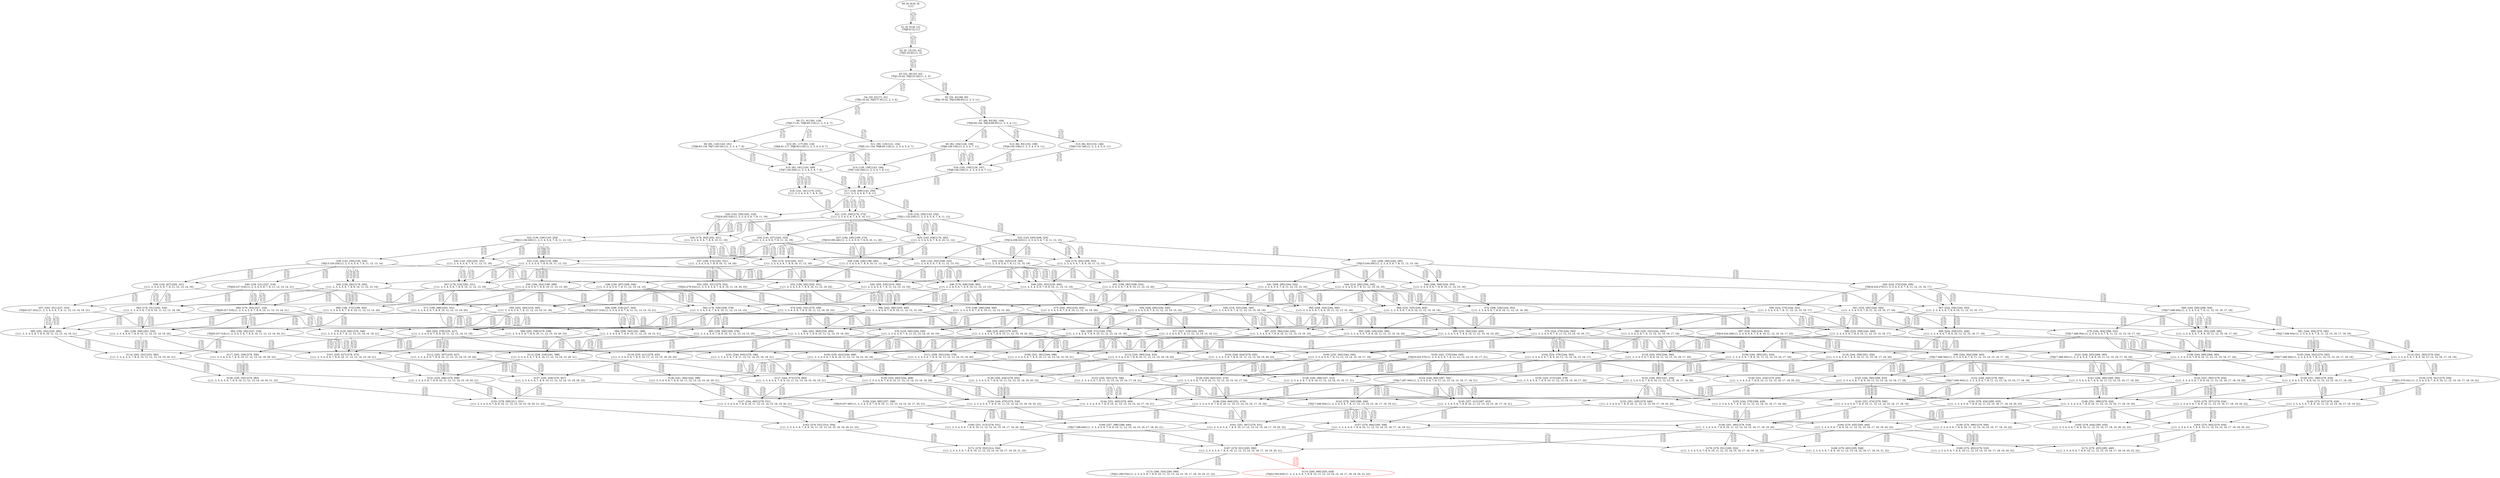 digraph {
	S0[label="S0: [0, 0] [0, 0] \n{}{}"];
	S1[label="S1: [0, 0] [9, 12] \n{T0J0:9-12}{1}"];
	S2[label="S2: [9, 12] [33, 42] \n{T0J1:33-42}{1, 2}"];
	S3[label="S3: [22, 29] [33, 42] \n{T0J1:33-42, T0J2:22-29}{1, 2, 3}"];
	S4[label="S4: [33, 42] [71, 91] \n{T0J1:33-42, T0J3:71-91}{1, 2, 3, 4}"];
	S5[label="S5: [33, 42] [66, 83] \n{T0J1:33-42, T0J10:66-83}{1, 2, 3, 11}"];
	S6[label="S6: [71, 91] [93, 118] \n{T0J3:71-91, T0J6:93-118}{1, 2, 3, 4, 7}"];
	S7[label="S7: [66, 83] [82, 104] \n{T0J3:82-104, T0J10:66-83}{1, 2, 3, 4, 11}"];
	S8[label="S8: [93, 118] [143, 181] \n{T0J6:93-118, T0J7:143-181}{1, 2, 3, 4, 7, 8}"];
	S9[label="S9: [82, 104] [126, 159] \n{T0J6:126-159}{1, 2, 3, 4, 7, 11}"];
	S10[label="S10: [91, 117] [93, 118] \n{T0J4:91-117, T0J6:93-118}{1, 2, 3, 4, 5, 6, 7}"];
	S11[label="S11: [93, 118] [121, 154] \n{T0J5:121-154, T0J6:93-118}{1, 2, 3, 4, 5, 6, 7}"];
	S12[label="S12: [82, 83] [102, 109] \n{T0J4:102-109}{1, 2, 3, 4, 5, 6, 11}"];
	S13[label="S13: [82, 83] [132, 146] \n{T0J5:132-146}{1, 2, 3, 4, 5, 6, 11}"];
	S14[label="S14: [126, 159] [143, 194] \n{T0J7:143-194}{1, 2, 3, 4, 7, 8, 11}"];
	S15[label="S15: [93, 181] [143, 209] \n{T0J7:143-209}{1, 2, 3, 4, 5, 6, 7, 8}"];
	S16[label="S16: [102, 159] [126, 167] \n{T0J6:126-159}{1, 2, 3, 4, 5, 6, 7, 11}"];
	S17[label="S17: [126, 209] [143, 250] \n{}{1, 2, 3, 4, 5, 6, 7, 8, 11}"];
	S18[label="S18: [143, 181] [176, 233] \n{}{1, 2, 3, 4, 5, 6, 7, 8, 9, 10}"];
	S19[label="S19: [132, 230] [143, 250] \n{T0J11:132-230}{1, 2, 3, 4, 5, 6, 7, 8, 11, 12}"];
	S20[label="S20: [143, 250] [202, 318] \n{T0J18:202-318}{1, 2, 3, 4, 5, 6, 7, 8, 11, 19}"];
	S21[label="S21: [143, 250] [176, 274] \n{}{1, 2, 3, 4, 5, 6, 7, 8, 9, 10, 11}"];
	S22[label="S22: [136, 236] [143, 250] \n{T0J12:136-236}{1, 2, 3, 4, 5, 6, 7, 8, 11, 12, 13}"];
	S23[label="S23: [143, 250] [208, 325] \n{T0J14:208-325}{1, 2, 3, 4, 5, 6, 7, 8, 11, 12, 15}"];
	S24[label="S24: [143, 257] [202, 325] \n{}{1, 2, 3, 4, 5, 6, 7, 8, 11, 12, 19}"];
	S25[label="S25: [143, 258] [176, 282] \n{}{1, 2, 3, 4, 5, 6, 7, 8, 9, 10, 11, 12}"];
	S26[label="S26: [176, 302] [202, 331] \n{}{1, 2, 3, 4, 5, 6, 7, 8, 9, 10, 11, 19}"];
	S27[label="S27: [184, 240] [199, 274] \n{T0J19:199-240}{1, 2, 3, 4, 5, 6, 7, 8, 9, 10, 11, 20}"];
	S28[label="S28: [143, 250] [150, 254] \n{T0J13:150-254}{1, 2, 3, 4, 5, 6, 7, 8, 11, 12, 13, 14}"];
	S29[label="S29: [143, 255] [208, 332] \n{}{1, 2, 3, 4, 5, 6, 7, 8, 11, 12, 13, 15}"];
	S30[label="S30: [143, 255] [202, 331] \n{}{1, 2, 3, 4, 5, 6, 7, 8, 11, 12, 13, 19}"];
	S31[label="S31: [208, 249] [244, 295] \n{T0J15:244-295}{1, 2, 3, 4, 5, 6, 7, 8, 11, 12, 15, 16}"];
	S32[label="S32: [202, 325] [219, 345] \n{}{1, 2, 3, 4, 5, 6, 7, 8, 11, 12, 15, 19}"];
	S33[label="S33: [143, 264] [176, 288] \n{}{1, 2, 3, 4, 5, 6, 7, 8, 9, 10, 11, 12, 13}"];
	S34[label="S34: [176, 302] [208, 353] \n{}{1, 2, 3, 4, 5, 6, 7, 8, 9, 10, 11, 12, 15}"];
	S35[label="S35: [176, 310] [202, 331] \n{}{1, 2, 3, 4, 5, 6, 7, 8, 9, 10, 11, 12, 19}"];
	S36[label="S36: [184, 248] [199, 282] \n{}{1, 2, 3, 4, 5, 6, 7, 8, 9, 10, 11, 12, 20}"];
	S37[label="S37: [199, 274] [202, 331] \n{}{1, 2, 3, 4, 5, 6, 7, 8, 9, 10, 11, 19, 20}"];
	S38[label="S38: [150, 267] [208, 345] \n{}{1, 2, 3, 4, 5, 6, 7, 8, 11, 12, 13, 14, 15}"];
	S39[label="S39: [150, 267] [202, 331] \n{}{1, 2, 3, 4, 5, 6, 7, 8, 11, 12, 13, 14, 19}"];
	S40[label="S40: [150, 221] [227, 318] \n{T0J20:227-318}{1, 2, 3, 4, 5, 6, 7, 8, 11, 12, 13, 14, 21}"];
	S41[label="S41: [208, 295] [244, 332] \n{}{1, 2, 3, 4, 5, 6, 7, 8, 11, 12, 13, 15, 16}"];
	S42[label="S42: [202, 332] [219, 345] \n{}{1, 2, 3, 4, 5, 6, 7, 8, 11, 12, 13, 15, 19}"];
	S43[label="S43: [224, 270] [244, 295] \n{T0J16:224-270}{1, 2, 3, 4, 5, 6, 7, 8, 11, 12, 15, 16, 17}"];
	S44[label="S44: [219, 295] [244, 345] \n{}{1, 2, 3, 4, 5, 6, 7, 8, 11, 12, 15, 16, 19}"];
	S45[label="S45: [150, 282] [176, 302] \n{}{1, 2, 3, 4, 5, 6, 7, 8, 9, 10, 11, 12, 13, 14}"];
	S46[label="S46: [176, 308] [208, 360] \n{}{1, 2, 3, 4, 5, 6, 7, 8, 9, 10, 11, 12, 13, 15}"];
	S47[label="S47: [176, 316] [202, 331] \n{}{1, 2, 3, 4, 5, 6, 7, 8, 9, 10, 11, 12, 13, 19}"];
	S48[label="S48: [208, 348] [244, 353] \n{}{1, 2, 3, 4, 5, 6, 7, 8, 9, 10, 11, 12, 15, 16}"];
	S49[label="S49: [202, 353] [235, 405] \n{}{1, 2, 3, 4, 5, 6, 7, 8, 9, 10, 11, 12, 15, 19}"];
	S50[label="S50: [184, 254] [199, 288] \n{}{1, 2, 3, 4, 5, 6, 7, 8, 9, 10, 11, 12, 13, 20}"];
	S51[label="S51: [199, 282] [208, 353] \n{}{1, 2, 3, 4, 5, 6, 7, 8, 9, 10, 11, 12, 15, 20}"];
	S52[label="S52: [199, 282] [202, 331] \n{}{1, 2, 3, 4, 5, 6, 7, 8, 9, 10, 11, 12, 19, 20}"];
	S53[label="S53: [202, 331] [279, 332] \n{T0J22:279-332}{1, 2, 3, 4, 5, 6, 7, 8, 9, 10, 11, 19, 20, 23}"];
	S54[label="S54: [208, 295] [244, 345] \n{}{1, 2, 3, 4, 5, 6, 7, 8, 11, 12, 13, 14, 15, 16}"];
	S55[label="S55: [202, 345] [219, 345] \n{}{1, 2, 3, 4, 5, 6, 7, 8, 11, 12, 13, 14, 15, 19}"];
	S56[label="S56: [208, 318] [227, 345] \n{T0J20:227-318}{1, 2, 3, 4, 5, 6, 7, 8, 11, 12, 13, 14, 15, 21}"];
	S57[label="S57: [202, 331] [227, 332] \n{T0J20:227-332}{1, 2, 3, 4, 5, 6, 7, 8, 11, 12, 13, 14, 19, 21}"];
	S58[label="S58: [224, 270] [244, 332] \n{}{1, 2, 3, 4, 5, 6, 7, 8, 11, 12, 13, 15, 16, 17}"];
	S59[label="S59: [219, 332] [244, 345] \n{}{1, 2, 3, 4, 5, 6, 7, 8, 11, 12, 13, 15, 16, 19}"];
	S60[label="S60: [244, 295] [268, 304] \n{T0J17:268-304}{1, 2, 3, 4, 5, 6, 7, 8, 11, 12, 15, 16, 17, 18}"];
	S61[label="S61: [235, 295] [244, 345] \n{}{1, 2, 3, 4, 5, 6, 7, 8, 11, 12, 15, 16, 17, 19}"];
	S62[label="S62: [176, 326] [208, 378] \n{}{1, 2, 3, 4, 5, 6, 7, 8, 9, 10, 11, 12, 13, 14, 15}"];
	S63[label="S63: [176, 331] [202, 334] \n{}{1, 2, 3, 4, 5, 6, 7, 8, 9, 10, 11, 12, 13, 14, 19}"];
	S64[label="S64: [176, 302] [227, 318] \n{T0J20:227-318}{1, 2, 3, 4, 5, 6, 7, 8, 9, 10, 11, 12, 13, 14, 21}"];
	S65[label="S65: [208, 354] [244, 360] \n{}{1, 2, 3, 4, 5, 6, 7, 8, 9, 10, 11, 12, 13, 15, 16}"];
	S66[label="S66: [202, 360] [235, 405] \n{}{1, 2, 3, 4, 5, 6, 7, 8, 9, 10, 11, 12, 13, 15, 19}"];
	S67[label="S67: [224, 330] [244, 353] \n{}{1, 2, 3, 4, 5, 6, 7, 8, 9, 10, 11, 12, 15, 16, 17}"];
	S68[label="S68: [235, 355] [244, 405] \n{}{1, 2, 3, 4, 5, 6, 7, 8, 9, 10, 11, 12, 15, 16, 19}"];
	S69[label="S69: [184, 272] [199, 302] \n{}{1, 2, 3, 4, 5, 6, 7, 8, 9, 10, 11, 12, 13, 14, 20}"];
	S70[label="S70: [199, 288] [208, 360] \n{}{1, 2, 3, 4, 5, 6, 7, 8, 9, 10, 11, 12, 13, 15, 20}"];
	S71[label="S71: [199, 288] [202, 331] \n{}{1, 2, 3, 4, 5, 6, 7, 8, 9, 10, 11, 12, 13, 19, 20}"];
	S72[label="S72: [208, 328] [244, 353] \n{}{1, 2, 3, 4, 5, 6, 7, 8, 9, 10, 11, 12, 15, 16, 20}"];
	S73[label="S73: [202, 353] [235, 405] \n{}{1, 2, 3, 4, 5, 6, 7, 8, 9, 10, 11, 12, 15, 19, 20}"];
	S74[label="S74: [202, 332] [279, 339] \n{}{1, 2, 3, 4, 5, 6, 7, 8, 9, 10, 11, 12, 19, 20, 23}"];
	S75[label="S75: [224, 270] [244, 345] \n{}{1, 2, 3, 4, 5, 6, 7, 8, 11, 12, 13, 14, 15, 16, 17}"];
	S76[label="S76: [219, 345] [244, 345] \n{}{1, 2, 3, 4, 5, 6, 7, 8, 11, 12, 13, 14, 15, 16, 19}"];
	S77[label="S77: [227, 318] [244, 345] \n{}{1, 2, 3, 4, 5, 6, 7, 8, 11, 12, 13, 14, 15, 16, 21}"];
	S78[label="S78: [219, 345] [278, 346] \n{}{1, 2, 3, 4, 5, 6, 7, 8, 11, 12, 13, 14, 15, 19, 21}"];
	S79[label="S79: [244, 304] [268, 332] \n{T0J17:268-304}{1, 2, 3, 4, 5, 6, 7, 8, 11, 12, 13, 15, 16, 17, 18}"];
	S80[label="S80: [235, 332] [244, 345] \n{}{1, 2, 3, 4, 5, 6, 7, 8, 11, 12, 13, 15, 16, 17, 19}"];
	S81[label="S81: [244, 304] [279, 345] \n{T0J17:268-304}{1, 2, 3, 4, 5, 6, 7, 8, 11, 12, 15, 16, 17, 18, 19}"];
	S82[label="S82: [208, 372] [244, 378] \n{}{1, 2, 3, 4, 5, 6, 7, 8, 9, 10, 11, 12, 13, 14, 15, 16}"];
	S83[label="S83: [202, 378] [235, 427] \n{}{1, 2, 3, 4, 5, 6, 7, 8, 9, 10, 11, 12, 13, 14, 15, 19}"];
	S84[label="S84: [208, 345] [241, 398] \n{}{1, 2, 3, 4, 5, 6, 7, 8, 9, 10, 11, 12, 13, 14, 15, 21}"];
	S85[label="S85: [202, 332] [235, 383] \n{}{1, 2, 3, 4, 5, 6, 7, 8, 9, 10, 11, 12, 13, 14, 19, 21}"];
	S86[label="S86: [224, 359] [244, 360] \n{}{1, 2, 3, 4, 5, 6, 7, 8, 9, 10, 11, 12, 13, 15, 16, 17}"];
	S87[label="S87: [235, 384] [244, 434] \n{}{1, 2, 3, 4, 5, 6, 7, 8, 9, 10, 11, 12, 13, 15, 16, 19}"];
	S88[label="S88: [244, 353] [268, 385] \n{}{1, 2, 3, 4, 5, 6, 7, 8, 9, 10, 11, 12, 15, 16, 17, 18}"];
	S89[label="S89: [244, 359] [251, 426] \n{}{1, 2, 3, 4, 5, 6, 7, 8, 9, 10, 11, 12, 15, 16, 17, 19}"];
	S90[label="S90: [199, 306] [208, 378] \n{}{1, 2, 3, 4, 5, 6, 7, 8, 9, 10, 11, 12, 13, 14, 15, 20}"];
	S91[label="S91: [199, 306] [202, 334] \n{}{1, 2, 3, 4, 5, 6, 7, 8, 9, 10, 11, 12, 13, 14, 19, 20}"];
	S92[label="S92: [199, 302] [227, 318] \n{T0J20:227-318}{1, 2, 3, 4, 5, 6, 7, 8, 9, 10, 11, 12, 13, 14, 20, 21}"];
	S93[label="S93: [208, 334] [244, 360] \n{}{1, 2, 3, 4, 5, 6, 7, 8, 9, 10, 11, 12, 13, 15, 16, 20}"];
	S94[label="S94: [202, 360] [235, 405] \n{}{1, 2, 3, 4, 5, 6, 7, 8, 9, 10, 11, 12, 13, 15, 19, 20}"];
	S95[label="S95: [235, 384] [244, 424] \n{}{1, 2, 3, 4, 5, 6, 7, 8, 9, 10, 11, 12, 15, 16, 19, 20}"];
	S96[label="S96: [202, 338] [279, 339] \n{}{1, 2, 3, 4, 5, 6, 7, 8, 9, 10, 11, 12, 13, 19, 20, 23}"];
	S97[label="S97: [224, 349] [244, 353] \n{T0J16:224-349}{1, 2, 3, 4, 5, 6, 7, 8, 9, 10, 11, 12, 15, 16, 17, 20}"];
	S98[label="S98: [235, 405] [279, 435] \n{}{1, 2, 3, 4, 5, 6, 7, 8, 9, 10, 11, 12, 15, 19, 20, 23}"];
	S99[label="S99: [244, 304] [268, 345] \n{T0J17:268-304}{1, 2, 3, 4, 5, 6, 7, 8, 11, 12, 13, 14, 15, 16, 17, 18}"];
	S100[label="S100: [235, 345] [244, 345] \n{}{1, 2, 3, 4, 5, 6, 7, 8, 11, 12, 13, 14, 15, 16, 17, 19}"];
	S101[label="S101: [244, 345] [278, 346] \n{}{1, 2, 3, 4, 5, 6, 7, 8, 11, 12, 13, 14, 15, 16, 19, 21}"];
	S102[label="S102: [243, 270] [244, 345] \n{T0J16:243-270}{1, 2, 3, 4, 5, 6, 7, 8, 11, 12, 13, 14, 15, 16, 17, 21}"];
	S103[label="S103: [244, 332] [279, 345] \n{T0J17:268-304}{1, 2, 3, 4, 5, 6, 7, 8, 11, 12, 13, 15, 16, 17, 18, 19}"];
	S104[label="S104: [224, 378] [244, 393] \n{}{1, 2, 3, 4, 5, 6, 7, 8, 9, 10, 11, 12, 13, 14, 15, 16, 17}"];
	S105[label="S105: [235, 424] [244, 468] \n{}{1, 2, 3, 4, 5, 6, 7, 8, 9, 10, 11, 12, 13, 14, 15, 16, 19}"];
	S106[label="S106: [241, 391] [244, 398] \n{}{1, 2, 3, 4, 5, 6, 7, 8, 9, 10, 11, 12, 13, 14, 15, 16, 21}"];
	S107[label="S107: [235, 427] [278, 475] \n{}{1, 2, 3, 4, 5, 6, 7, 8, 9, 10, 11, 12, 13, 14, 15, 19, 21}"];
	S108[label="S108: [244, 360] [268, 393] \n{}{1, 2, 3, 4, 5, 6, 7, 8, 9, 10, 11, 12, 13, 15, 16, 17, 18}"];
	S109[label="S109: [244, 365] [251, 434] \n{}{1, 2, 3, 4, 5, 6, 7, 8, 9, 10, 11, 12, 13, 15, 16, 17, 19}"];
	S110[label="S110: [251, 393] [279, 434] \n{}{1, 2, 3, 4, 5, 6, 7, 8, 9, 10, 11, 12, 15, 16, 17, 18, 19}"];
	S111[label="S111: [208, 352] [244, 378] \n{}{1, 2, 3, 4, 5, 6, 7, 8, 9, 10, 11, 12, 13, 14, 15, 16, 20}"];
	S112[label="S112: [202, 397] [235, 427] \n{}{1, 2, 3, 4, 5, 6, 7, 8, 9, 10, 11, 12, 13, 14, 15, 19, 20}"];
	S113[label="S113: [208, 318] [241, 398] \n{}{1, 2, 3, 4, 5, 6, 7, 8, 9, 10, 11, 12, 13, 14, 15, 20, 21}"];
	S114[label="S114: [202, 332] [235, 383] \n{}{1, 2, 3, 4, 5, 6, 7, 8, 9, 10, 11, 12, 13, 14, 19, 20, 21}"];
	S115[label="S115: [235, 390] [244, 434] \n{}{1, 2, 3, 4, 5, 6, 7, 8, 9, 10, 11, 12, 13, 15, 16, 19, 20}"];
	S116[label="S116: [244, 359] [251, 434] \n{}{1, 2, 3, 4, 5, 6, 7, 8, 9, 10, 11, 12, 15, 16, 17, 19, 20}"];
	S117[label="S117: [202, 339] [279, 356] \n{}{1, 2, 3, 4, 5, 6, 7, 8, 9, 10, 11, 12, 13, 14, 19, 20, 23}"];
	S118[label="S118: [224, 355] [244, 360] \n{}{1, 2, 3, 4, 5, 6, 7, 8, 9, 10, 11, 12, 13, 15, 16, 17, 20}"];
	S119[label="S119: [235, 411] [279, 435] \n{}{1, 2, 3, 4, 5, 6, 7, 8, 9, 10, 11, 12, 13, 15, 19, 20, 23}"];
	S120[label="S120: [244, 424] [279, 435] \n{}{1, 2, 3, 4, 5, 6, 7, 8, 9, 10, 11, 12, 15, 16, 19, 20, 23}"];
	S121[label="S121: [244, 353] [268, 393] \n{T0J17:268-393}{1, 2, 3, 4, 5, 6, 7, 8, 9, 10, 11, 12, 15, 16, 17, 18, 20}"];
	S122[label="S122: [244, 345] [279, 345] \n{T0J17:268-304}{1, 2, 3, 4, 5, 6, 7, 8, 11, 12, 13, 14, 15, 16, 17, 18, 19}"];
	S123[label="S123: [244, 345] [278, 346] \n{}{1, 2, 3, 4, 5, 6, 7, 8, 11, 12, 13, 14, 15, 16, 17, 19, 21}"];
	S124[label="S124: [244, 304] [287, 345] \n{T0J17:287-304}{1, 2, 3, 4, 5, 6, 7, 8, 11, 12, 13, 14, 15, 16, 17, 18, 21}"];
	S125[label="S125: [244, 393] [268, 433] \n{}{1, 2, 3, 4, 5, 6, 7, 8, 9, 10, 11, 12, 13, 14, 15, 16, 17, 18}"];
	S126[label="S126: [244, 445] [251, 474] \n{}{1, 2, 3, 4, 5, 6, 7, 8, 9, 10, 11, 12, 13, 14, 15, 16, 17, 19}"];
	S127[label="S127: [244, 473] [278, 493] \n{}{1, 2, 3, 4, 5, 6, 7, 8, 9, 10, 11, 12, 13, 14, 15, 16, 19, 21}"];
	S128[label="S128: [244, 398] [257, 412] \n{}{1, 2, 3, 4, 5, 6, 7, 8, 9, 10, 11, 12, 13, 14, 15, 16, 17, 21}"];
	S129[label="S129: [251, 399] [279, 434] \n{}{1, 2, 3, 4, 5, 6, 7, 8, 9, 10, 11, 12, 13, 15, 16, 17, 18, 19}"];
	S130[label="S130: [235, 443] [244, 468] \n{}{1, 2, 3, 4, 5, 6, 7, 8, 9, 10, 11, 12, 13, 14, 15, 16, 19, 20}"];
	S131[label="S131: [235, 446] [278, 508] \n{}{1, 2, 3, 4, 5, 6, 7, 8, 9, 10, 11, 12, 13, 14, 15, 19, 20, 21}"];
	S132[label="S132: [244, 365] [251, 434] \n{}{1, 2, 3, 4, 5, 6, 7, 8, 9, 10, 11, 12, 13, 15, 16, 17, 19, 20}"];
	S133[label="S133: [251, 393] [279, 434] \n{}{1, 2, 3, 4, 5, 6, 7, 8, 9, 10, 11, 12, 15, 16, 17, 18, 19, 20}"];
	S134[label="S134: [270, 341] [279, 434] \n{T0J21:270-341}{1, 2, 3, 4, 5, 6, 7, 8, 9, 10, 11, 12, 15, 16, 17, 18, 19, 22}"];
	S135[label="S135: [224, 373] [244, 378] \n{}{1, 2, 3, 4, 5, 6, 7, 8, 9, 10, 11, 12, 13, 14, 15, 16, 17, 20}"];
	S136[label="S136: [241, 364] [244, 398] \n{}{1, 2, 3, 4, 5, 6, 7, 8, 9, 10, 11, 12, 13, 14, 15, 16, 20, 21}"];
	S137[label="S137: [235, 429] [279, 507] \n{}{1, 2, 3, 4, 5, 6, 7, 8, 9, 10, 11, 12, 13, 14, 15, 19, 20, 23}"];
	S138[label="S138: [235, 332] [279, 383] \n{}{1, 2, 3, 4, 5, 6, 7, 8, 9, 10, 11, 12, 13, 14, 19, 20, 21, 23}"];
	S139[label="S139: [244, 434] [279, 435] \n{}{1, 2, 3, 4, 5, 6, 7, 8, 9, 10, 11, 12, 13, 15, 16, 19, 20, 23}"];
	S140[label="S140: [251, 434] [279, 435] \n{}{1, 2, 3, 4, 5, 6, 7, 8, 9, 10, 11, 12, 15, 16, 17, 19, 20, 23}"];
	S141[label="S141: [244, 360] [268, 393] \n{}{1, 2, 3, 4, 5, 6, 7, 8, 9, 10, 11, 12, 13, 15, 16, 17, 18, 20}"];
	S142[label="S142: [278, 345] [288, 346] \n{T0J17:268-304}{1, 2, 3, 4, 5, 6, 7, 8, 11, 12, 13, 14, 15, 16, 17, 18, 19, 21}"];
	S143[label="S143: [251, 474] [279, 500] \n{}{1, 2, 3, 4, 5, 6, 7, 8, 9, 10, 11, 12, 13, 14, 15, 16, 17, 18, 19}"];
	S144[label="S144: [251, 493] [278, 494] \n{}{1, 2, 3, 4, 5, 6, 7, 8, 9, 10, 11, 12, 13, 14, 15, 16, 17, 19, 21}"];
	S145[label="S145: [257, 412] [287, 453] \n{}{1, 2, 3, 4, 5, 6, 7, 8, 9, 10, 11, 12, 13, 14, 15, 16, 17, 18, 21}"];
	S146[label="S146: [244, 464] [251, 474] \n{}{1, 2, 3, 4, 5, 6, 7, 8, 9, 10, 11, 12, 13, 14, 15, 16, 17, 19, 20}"];
	S147[label="S147: [244, 492] [278, 531] \n{}{1, 2, 3, 4, 5, 6, 7, 8, 9, 10, 11, 12, 13, 14, 15, 16, 19, 20, 21}"];
	S148[label="S148: [251, 399] [279, 434] \n{}{1, 2, 3, 4, 5, 6, 7, 8, 9, 10, 11, 12, 13, 15, 16, 17, 18, 19, 20}"];
	S149[label="S149: [270, 347] [279, 434] \n{}{1, 2, 3, 4, 5, 6, 7, 8, 9, 10, 11, 12, 13, 15, 16, 17, 18, 19, 22}"];
	S150[label="S150: [244, 476] [279, 526] \n{}{1, 2, 3, 4, 5, 6, 7, 8, 9, 10, 11, 12, 13, 14, 15, 16, 19, 20, 23}"];
	S151[label="S151: [278, 508] [311, 531] \n{}{1, 2, 3, 4, 5, 6, 7, 8, 9, 10, 11, 12, 13, 14, 15, 19, 20, 21, 23}"];
	S152[label="S152: [251, 435] [279, 440] \n{}{1, 2, 3, 4, 5, 6, 7, 8, 9, 10, 11, 12, 13, 15, 16, 17, 19, 20, 23}"];
	S153[label="S153: [270, 357] [279, 434] \n{}{1, 2, 3, 4, 5, 6, 7, 8, 9, 10, 11, 12, 15, 16, 17, 18, 19, 20, 22}"];
	S154[label="S154: [279, 434] [295, 435] \n{}{1, 2, 3, 4, 5, 6, 7, 8, 9, 10, 11, 12, 15, 16, 17, 18, 19, 20, 23}"];
	S155[label="S155: [244, 378] [268, 428] \n{}{1, 2, 3, 4, 5, 6, 7, 8, 9, 10, 11, 12, 13, 14, 15, 16, 17, 18, 20}"];
	S156[label="S156: [244, 385] [257, 398] \n{T0J16:257-385}{1, 2, 3, 4, 5, 6, 7, 8, 9, 10, 11, 12, 13, 14, 15, 16, 17, 20, 21}"];
	S157[label="S157: [278, 494] [295, 548] \n{}{1, 2, 3, 4, 5, 6, 7, 8, 9, 10, 11, 12, 13, 14, 15, 16, 17, 18, 19, 21}"];
	S158[label="S158: [251, 493] [279, 519] \n{}{1, 2, 3, 4, 5, 6, 7, 8, 9, 10, 11, 12, 13, 14, 15, 16, 17, 18, 19, 20}"];
	S159[label="S159: [270, 399] [279, 500] \n{}{1, 2, 3, 4, 5, 6, 7, 8, 9, 10, 11, 12, 13, 14, 15, 16, 17, 18, 19, 22}"];
	S160[label="S160: [251, 513] [278, 531] \n{}{1, 2, 3, 4, 5, 6, 7, 8, 9, 10, 11, 12, 13, 14, 15, 16, 17, 19, 20, 21}"];
	S161[label="S161: [251, 497] [279, 531] \n{}{1, 2, 3, 4, 5, 6, 7, 8, 9, 10, 11, 12, 13, 14, 15, 16, 17, 19, 20, 23}"];
	S162[label="S162: [278, 531] [314, 554] \n{}{1, 2, 3, 4, 5, 6, 7, 8, 9, 10, 11, 12, 13, 14, 15, 16, 19, 20, 21, 23}"];
	S163[label="S163: [270, 363] [279, 434] \n{}{1, 2, 3, 4, 5, 6, 7, 8, 9, 10, 11, 12, 13, 15, 16, 17, 18, 19, 20, 22}"];
	S164[label="S164: [279, 435] [295, 440] \n{}{1, 2, 3, 4, 5, 6, 7, 8, 9, 10, 11, 12, 13, 15, 16, 17, 18, 19, 20, 23}"];
	S165[label="S165: [279, 434] [295, 435] \n{}{1, 2, 3, 4, 5, 6, 7, 8, 9, 10, 11, 12, 15, 16, 17, 18, 19, 20, 22, 23}"];
	S166[label="S166: [257, 398] [288, 440] \n{T0J17:288-440}{1, 2, 3, 4, 5, 6, 7, 8, 9, 10, 11, 12, 13, 14, 15, 16, 17, 18, 20, 21}"];
	S167[label="S167: [278, 531] [295, 590] \n{}{1, 2, 3, 4, 5, 6, 7, 8, 9, 10, 11, 12, 13, 14, 15, 16, 17, 18, 19, 20, 21}"];
	S168[label="S168: [279, 493] [295, 548] \n{}{1, 2, 3, 4, 5, 6, 7, 8, 9, 10, 11, 12, 13, 14, 15, 16, 17, 18, 19, 21, 22}"];
	S169[label="S169: [270, 455] [279, 519] \n{}{1, 2, 3, 4, 5, 6, 7, 8, 9, 10, 11, 12, 13, 14, 15, 16, 17, 18, 19, 20, 22}"];
	S170[label="S170: [279, 531] [295, 552] \n{}{1, 2, 3, 4, 5, 6, 7, 8, 9, 10, 11, 12, 13, 14, 15, 16, 17, 18, 19, 20, 23}"];
	S171[label="S171: [278, 552] [314, 554] \n{}{1, 2, 3, 4, 5, 6, 7, 8, 9, 10, 11, 12, 13, 14, 15, 16, 17, 19, 20, 21, 23}"];
	S172[label="S172: [279, 435] [295, 440] \n{}{1, 2, 3, 4, 5, 6, 7, 8, 9, 10, 11, 12, 13, 15, 16, 17, 18, 19, 20, 22, 23}"];
	S173[label="S173: [280, 534] [295, 590] \n{T0J21:280-534}{1, 2, 3, 4, 5, 6, 7, 8, 9, 10, 11, 12, 13, 14, 15, 16, 17, 18, 19, 20, 21, 22}"];
	S174[label="S174: [295, 590] [355, 628] \n{T0J22:355-628}{1, 2, 3, 4, 5, 6, 7, 8, 9, 10, 11, 12, 13, 14, 15, 16, 17, 18, 19, 20, 21, 23}"];
	S0 -> S1[label="T0 J0\nDL=600\nES=0\nLS=0\nEF=9\nLF=12",fontsize=8];
	S1 -> S2[label="T0 J1\nDL=600\nES=9\nLS=12\nEF=33\nLF=42",fontsize=8];
	S2 -> S3[label="T0 J2\nDL=600\nES=9\nLS=12\nEF=22\nLF=29",fontsize=8];
	S3 -> S4[label="T0 J3\nDL=600\nES=22\nLS=29\nEF=71\nLF=91",fontsize=8];
	S3 -> S5[label="T0 J10\nDL=600\nES=22\nLS=28\nEF=66\nLF=83",fontsize=8];
	S4 -> S6[label="T0 J6\nDL=600\nES=33\nLS=42\nEF=93\nLF=118",fontsize=8];
	S5 -> S7[label="T0 J3\nDL=600\nES=33\nLS=42\nEF=82\nLF=104",fontsize=8];
	S6 -> S10[label="T0 J4\nDL=600\nES=71\nLS=91\nEF=91\nLF=117",fontsize=8];
	S6 -> S11[label="T0 J5\nDL=600\nES=71\nLS=91\nEF=121\nLF=154",fontsize=8];
	S6 -> S8[label="T0 J7\nDL=600\nES=71\nLS=90\nEF=143\nLF=181",fontsize=8];
	S7 -> S12[label="T0 J4\nDL=600\nES=82\nLS=83\nEF=102\nLF=109",fontsize=8];
	S7 -> S13[label="T0 J5\nDL=600\nES=82\nLS=83\nEF=132\nLF=146",fontsize=8];
	S7 -> S9[label="T0 J6\nDL=600\nES=66\nLS=83\nEF=126\nLF=159",fontsize=8];
	S8 -> S15[label="T0 J4\nDL=600\nES=93\nLS=118\nEF=113\nLF=144",fontsize=8];
	S8 -> S15[label="T0 J5\nDL=600\nES=93\nLS=118\nEF=143\nLF=181",fontsize=8];
	S8 -> S14[label="T0 J10\nDL=600\nES=93\nLS=103\nEF=137\nLF=158",fontsize=8];
	S9 -> S16[label="T0 J4\nDL=600\nES=82\nLS=104\nEF=102\nLF=130",fontsize=8];
	S9 -> S16[label="T0 J5\nDL=600\nES=82\nLS=104\nEF=132\nLF=167",fontsize=8];
	S9 -> S14[label="T0 J7\nDL=600\nES=82\nLS=103\nEF=154\nLF=194",fontsize=8];
	S10 -> S15[label="T0 J7\nDL=600\nES=91\nLS=117\nEF=163\nLF=208",fontsize=8];
	S11 -> S15[label="T0 J7\nDL=600\nES=93\nLS=118\nEF=165\nLF=209",fontsize=8];
	S12 -> S16[label="T0 J6\nDL=600\nES=82\nLS=83\nEF=142\nLF=159",fontsize=8];
	S13 -> S16[label="T0 J6\nDL=600\nES=82\nLS=83\nEF=142\nLF=159",fontsize=8];
	S14 -> S17[label="T0 J4\nDL=600\nES=126\nLS=159\nEF=146\nLF=185",fontsize=8];
	S14 -> S17[label="T0 J5\nDL=600\nES=126\nLS=159\nEF=176\nLF=222",fontsize=8];
	S15 -> S18[label="T0 J8\nDL=600\nES=143\nLS=181\nEF=184\nLF=233",fontsize=8];
	S15 -> S18[label="T0 J9\nDL=600\nES=143\nLS=181\nEF=176\nLF=223",fontsize=8];
	S15 -> S17[label="T0 J10\nDL=600\nES=93\nLS=181\nEF=137\nLF=236",fontsize=8];
	S16 -> S17[label="T0 J7\nDL=600\nES=102\nLS=159\nEF=174\nLF=250",fontsize=8];
	S17 -> S21[label="T0 J8\nDL=600\nES=143\nLS=222\nEF=184\nLF=274",fontsize=8];
	S17 -> S21[label="T0 J9\nDL=600\nES=143\nLS=222\nEF=176\nLF=264",fontsize=8];
	S17 -> S19[label="T0 J11\nDL=600\nES=126\nLS=222\nEF=132\nLF=230",fontsize=8];
	S17 -> S20[label="T0 J18\nDL=600\nES=126\nLS=222\nEF=202\nLF=318",fontsize=8];
	S18 -> S21[label="T0 J10\nDL=600\nES=143\nLS=181\nEF=187\nLF=236",fontsize=8];
	S19 -> S25[label="T0 J8\nDL=600\nES=143\nLS=230\nEF=184\nLF=282",fontsize=8];
	S19 -> S25[label="T0 J9\nDL=600\nES=143\nLS=230\nEF=176\nLF=272",fontsize=8];
	S19 -> S22[label="T0 J12\nDL=600\nES=132\nLS=230\nEF=136\nLF=236",fontsize=8];
	S19 -> S23[label="T0 J14\nDL=600\nES=132\nLS=229\nEF=208\nLF=325",fontsize=8];
	S19 -> S24[label="T0 J18\nDL=600\nES=132\nLS=229\nEF=208\nLF=325",fontsize=8];
	S20 -> S26[label="T0 J8\nDL=600\nES=143\nLS=250\nEF=184\nLF=302",fontsize=8];
	S20 -> S26[label="T0 J9\nDL=600\nES=143\nLS=250\nEF=176\nLF=292",fontsize=8];
	S20 -> S24[label="T0 J11\nDL=600\nES=143\nLS=249\nEF=149\nLF=257",fontsize=8];
	S21 -> S25[label="T0 J11\nDL=600\nES=143\nLS=250\nEF=149\nLF=258",fontsize=8];
	S21 -> S26[label="T0 J18\nDL=600\nES=143\nLS=235\nEF=219\nLF=331",fontsize=8];
	S21 -> S27[label="T0 J19\nDL=600\nES=184\nLS=221\nEF=199\nLF=240",fontsize=8];
	S22 -> S33[label="T0 J8\nDL=600\nES=143\nLS=236\nEF=184\nLF=288",fontsize=8];
	S22 -> S33[label="T0 J9\nDL=600\nES=143\nLS=236\nEF=176\nLF=278",fontsize=8];
	S22 -> S28[label="T0 J13\nDL=600\nES=136\nLS=236\nEF=150\nLF=254",fontsize=8];
	S22 -> S29[label="T0 J14\nDL=600\nES=136\nLS=236\nEF=212\nLF=332",fontsize=8];
	S22 -> S30[label="T0 J18\nDL=600\nES=136\nLS=235\nEF=212\nLF=331",fontsize=8];
	S23 -> S34[label="T0 J8\nDL=600\nES=143\nLS=250\nEF=184\nLF=302",fontsize=8];
	S23 -> S34[label="T0 J9\nDL=600\nES=143\nLS=250\nEF=176\nLF=292",fontsize=8];
	S23 -> S29[label="T0 J12\nDL=600\nES=143\nLS=249\nEF=147\nLF=255",fontsize=8];
	S23 -> S31[label="T0 J15\nDL=600\nES=208\nLS=249\nEF=244\nLF=295",fontsize=8];
	S23 -> S32[label="T0 J18\nDL=600\nES=143\nLS=249\nEF=219\nLF=345",fontsize=8];
	S24 -> S35[label="T0 J8\nDL=600\nES=143\nLS=257\nEF=184\nLF=309",fontsize=8];
	S24 -> S35[label="T0 J9\nDL=600\nES=143\nLS=257\nEF=176\nLF=299",fontsize=8];
	S24 -> S30[label="T0 J12\nDL=600\nES=143\nLS=249\nEF=147\nLF=255",fontsize=8];
	S24 -> S32[label="T0 J14\nDL=600\nES=143\nLS=249\nEF=219\nLF=345",fontsize=8];
	S25 -> S33[label="T0 J12\nDL=600\nES=143\nLS=258\nEF=147\nLF=264",fontsize=8];
	S25 -> S34[label="T0 J14\nDL=600\nES=143\nLS=257\nEF=219\nLF=353",fontsize=8];
	S25 -> S35[label="T0 J18\nDL=600\nES=143\nLS=235\nEF=219\nLF=331",fontsize=8];
	S25 -> S36[label="T0 J19\nDL=600\nES=184\nLS=221\nEF=199\nLF=240",fontsize=8];
	S26 -> S35[label="T0 J11\nDL=600\nES=176\nLS=302\nEF=182\nLF=310",fontsize=8];
	S26 -> S37[label="T0 J19\nDL=600\nES=184\nLS=235\nEF=199\nLF=254",fontsize=8];
	S27 -> S36[label="T0 J11\nDL=600\nES=184\nLS=240\nEF=190\nLF=248",fontsize=8];
	S27 -> S37[label="T0 J18\nDL=600\nES=184\nLS=235\nEF=260\nLF=331",fontsize=8];
	S28 -> S45[label="T0 J8\nDL=600\nES=143\nLS=250\nEF=184\nLF=302",fontsize=8];
	S28 -> S45[label="T0 J9\nDL=600\nES=143\nLS=250\nEF=176\nLF=292",fontsize=8];
	S28 -> S38[label="T0 J14\nDL=600\nES=143\nLS=249\nEF=219\nLF=345",fontsize=8];
	S28 -> S39[label="T0 J18\nDL=600\nES=143\nLS=235\nEF=219\nLF=331",fontsize=8];
	S28 -> S40[label="T0 J20\nDL=600\nES=150\nLS=221\nEF=227\nLF=318",fontsize=8];
	S29 -> S46[label="T0 J8\nDL=600\nES=143\nLS=255\nEF=184\nLF=307",fontsize=8];
	S29 -> S46[label="T0 J9\nDL=600\nES=143\nLS=255\nEF=176\nLF=297",fontsize=8];
	S29 -> S38[label="T0 J13\nDL=600\nES=143\nLS=249\nEF=157\nLF=267",fontsize=8];
	S29 -> S41[label="T0 J15\nDL=600\nES=208\nLS=249\nEF=244\nLF=295",fontsize=8];
	S29 -> S42[label="T0 J18\nDL=600\nES=143\nLS=249\nEF=219\nLF=345",fontsize=8];
	S30 -> S47[label="T0 J8\nDL=600\nES=143\nLS=255\nEF=184\nLF=307",fontsize=8];
	S30 -> S47[label="T0 J9\nDL=600\nES=143\nLS=255\nEF=176\nLF=297",fontsize=8];
	S30 -> S39[label="T0 J13\nDL=600\nES=143\nLS=249\nEF=157\nLF=267",fontsize=8];
	S30 -> S42[label="T0 J14\nDL=600\nES=143\nLS=249\nEF=219\nLF=345",fontsize=8];
	S31 -> S48[label="T0 J8\nDL=600\nES=208\nLS=249\nEF=249\nLF=301",fontsize=8];
	S31 -> S48[label="T0 J9\nDL=600\nES=208\nLS=249\nEF=241\nLF=291",fontsize=8];
	S31 -> S41[label="T0 J12\nDL=600\nES=208\nLS=249\nEF=212\nLF=255",fontsize=8];
	S31 -> S43[label="T0 J16\nDL=600\nES=208\nLS=249\nEF=224\nLF=270",fontsize=8];
	S31 -> S44[label="T0 J18\nDL=600\nES=208\nLS=249\nEF=284\nLF=345",fontsize=8];
	S32 -> S49[label="T0 J8\nDL=600\nES=202\nLS=325\nEF=243\nLF=377",fontsize=8];
	S32 -> S49[label="T0 J9\nDL=600\nES=202\nLS=325\nEF=235\nLF=367",fontsize=8];
	S32 -> S42[label="T0 J12\nDL=600\nES=202\nLS=249\nEF=206\nLF=255",fontsize=8];
	S32 -> S44[label="T0 J15\nDL=600\nES=208\nLS=249\nEF=244\nLF=295",fontsize=8];
	S33 -> S45[label="T0 J13\nDL=600\nES=143\nLS=264\nEF=157\nLF=282",fontsize=8];
	S33 -> S46[label="T0 J14\nDL=600\nES=143\nLS=264\nEF=219\nLF=360",fontsize=8];
	S33 -> S47[label="T0 J18\nDL=600\nES=143\nLS=235\nEF=219\nLF=331",fontsize=8];
	S33 -> S50[label="T0 J19\nDL=600\nES=184\nLS=221\nEF=199\nLF=240",fontsize=8];
	S34 -> S46[label="T0 J12\nDL=600\nES=176\nLS=302\nEF=180\nLF=308",fontsize=8];
	S34 -> S48[label="T0 J15\nDL=600\nES=208\nLS=302\nEF=244\nLF=348",fontsize=8];
	S34 -> S49[label="T0 J18\nDL=600\nES=176\nLS=302\nEF=252\nLF=398",fontsize=8];
	S34 -> S51[label="T0 J19\nDL=600\nES=184\nLS=221\nEF=199\nLF=240",fontsize=8];
	S35 -> S47[label="T0 J12\nDL=600\nES=176\nLS=310\nEF=180\nLF=316",fontsize=8];
	S35 -> S49[label="T0 J14\nDL=600\nES=176\nLS=309\nEF=252\nLF=405",fontsize=8];
	S35 -> S52[label="T0 J19\nDL=600\nES=184\nLS=235\nEF=199\nLF=254",fontsize=8];
	S36 -> S50[label="T0 J12\nDL=600\nES=184\nLS=248\nEF=188\nLF=254",fontsize=8];
	S36 -> S51[label="T0 J14\nDL=600\nES=184\nLS=248\nEF=260\nLF=344",fontsize=8];
	S36 -> S52[label="T0 J18\nDL=600\nES=184\nLS=235\nEF=260\nLF=331",fontsize=8];
	S37 -> S52[label="T0 J11\nDL=600\nES=199\nLS=274\nEF=205\nLF=282",fontsize=8];
	S37 -> S53[label="T0 J22\nDL=600\nES=202\nLS=235\nEF=279\nLF=332",fontsize=8];
	S38 -> S62[label="T0 J8\nDL=600\nES=150\nLS=267\nEF=191\nLF=319",fontsize=8];
	S38 -> S62[label="T0 J9\nDL=600\nES=150\nLS=267\nEF=183\nLF=309",fontsize=8];
	S38 -> S54[label="T0 J15\nDL=600\nES=208\nLS=249\nEF=244\nLF=295",fontsize=8];
	S38 -> S55[label="T0 J18\nDL=600\nES=150\nLS=249\nEF=226\nLF=345",fontsize=8];
	S38 -> S56[label="T0 J20\nDL=600\nES=150\nLS=221\nEF=227\nLF=318",fontsize=8];
	S39 -> S63[label="T0 J8\nDL=600\nES=150\nLS=267\nEF=191\nLF=319",fontsize=8];
	S39 -> S63[label="T0 J9\nDL=600\nES=150\nLS=267\nEF=183\nLF=309",fontsize=8];
	S39 -> S55[label="T0 J14\nDL=600\nES=150\nLS=249\nEF=226\nLF=345",fontsize=8];
	S39 -> S57[label="T0 J20\nDL=600\nES=150\nLS=235\nEF=227\nLF=332",fontsize=8];
	S40 -> S64[label="T0 J8\nDL=600\nES=150\nLS=222\nEF=191\nLF=274",fontsize=8];
	S40 -> S64[label="T0 J9\nDL=600\nES=150\nLS=222\nEF=183\nLF=264",fontsize=8];
	S40 -> S56[label="T0 J14\nDL=600\nES=150\nLS=222\nEF=226\nLF=318",fontsize=8];
	S40 -> S57[label="T0 J18\nDL=600\nES=150\nLS=222\nEF=226\nLF=318",fontsize=8];
	S41 -> S65[label="T0 J8\nDL=600\nES=208\nLS=295\nEF=249\nLF=347",fontsize=8];
	S41 -> S65[label="T0 J9\nDL=600\nES=208\nLS=295\nEF=241\nLF=337",fontsize=8];
	S41 -> S54[label="T0 J13\nDL=600\nES=208\nLS=249\nEF=222\nLF=267",fontsize=8];
	S41 -> S58[label="T0 J16\nDL=600\nES=208\nLS=249\nEF=224\nLF=270",fontsize=8];
	S41 -> S59[label="T0 J18\nDL=600\nES=208\nLS=249\nEF=284\nLF=345",fontsize=8];
	S42 -> S66[label="T0 J8\nDL=600\nES=202\nLS=332\nEF=243\nLF=384",fontsize=8];
	S42 -> S66[label="T0 J9\nDL=600\nES=202\nLS=332\nEF=235\nLF=374",fontsize=8];
	S42 -> S55[label="T0 J13\nDL=600\nES=202\nLS=249\nEF=216\nLF=267",fontsize=8];
	S42 -> S59[label="T0 J15\nDL=600\nES=208\nLS=249\nEF=244\nLF=295",fontsize=8];
	S43 -> S67[label="T0 J8\nDL=600\nES=224\nLS=270\nEF=265\nLF=322",fontsize=8];
	S43 -> S67[label="T0 J9\nDL=600\nES=224\nLS=270\nEF=257\nLF=312",fontsize=8];
	S43 -> S58[label="T0 J12\nDL=600\nES=224\nLS=249\nEF=228\nLF=255",fontsize=8];
	S43 -> S60[label="T0 J17\nDL=600\nES=224\nLS=249\nEF=268\nLF=304",fontsize=8];
	S43 -> S61[label="T0 J18\nDL=600\nES=224\nLS=249\nEF=300\nLF=345",fontsize=8];
	S44 -> S68[label="T0 J8\nDL=600\nES=219\nLS=295\nEF=260\nLF=347",fontsize=8];
	S44 -> S68[label="T0 J9\nDL=600\nES=219\nLS=295\nEF=252\nLF=337",fontsize=8];
	S44 -> S59[label="T0 J12\nDL=600\nES=219\nLS=249\nEF=223\nLF=255",fontsize=8];
	S44 -> S61[label="T0 J16\nDL=600\nES=219\nLS=249\nEF=235\nLF=270",fontsize=8];
	S45 -> S62[label="T0 J14\nDL=600\nES=150\nLS=282\nEF=226\nLF=378",fontsize=8];
	S45 -> S63[label="T0 J18\nDL=600\nES=150\nLS=235\nEF=226\nLF=331",fontsize=8];
	S45 -> S69[label="T0 J19\nDL=600\nES=184\nLS=221\nEF=199\nLF=240",fontsize=8];
	S45 -> S64[label="T0 J20\nDL=600\nES=150\nLS=221\nEF=227\nLF=318",fontsize=8];
	S46 -> S62[label="T0 J13\nDL=600\nES=176\nLS=308\nEF=190\nLF=326",fontsize=8];
	S46 -> S65[label="T0 J15\nDL=600\nES=208\nLS=308\nEF=244\nLF=354",fontsize=8];
	S46 -> S66[label="T0 J18\nDL=600\nES=176\nLS=308\nEF=252\nLF=404",fontsize=8];
	S46 -> S70[label="T0 J19\nDL=600\nES=184\nLS=221\nEF=199\nLF=240",fontsize=8];
	S47 -> S63[label="T0 J13\nDL=600\nES=176\nLS=316\nEF=190\nLF=334",fontsize=8];
	S47 -> S66[label="T0 J14\nDL=600\nES=176\nLS=309\nEF=252\nLF=405",fontsize=8];
	S47 -> S71[label="T0 J19\nDL=600\nES=184\nLS=235\nEF=199\nLF=254",fontsize=8];
	S48 -> S65[label="T0 J12\nDL=600\nES=208\nLS=348\nEF=212\nLF=354",fontsize=8];
	S48 -> S67[label="T0 J16\nDL=600\nES=208\nLS=309\nEF=224\nLF=330",fontsize=8];
	S48 -> S68[label="T0 J18\nDL=600\nES=208\nLS=309\nEF=284\nLF=405",fontsize=8];
	S48 -> S72[label="T0 J19\nDL=600\nES=208\nLS=221\nEF=223\nLF=240",fontsize=8];
	S49 -> S66[label="T0 J12\nDL=600\nES=202\nLS=353\nEF=206\nLF=359",fontsize=8];
	S49 -> S68[label="T0 J15\nDL=600\nES=208\nLS=309\nEF=244\nLF=355",fontsize=8];
	S49 -> S73[label="T0 J19\nDL=600\nES=202\nLS=309\nEF=217\nLF=328",fontsize=8];
	S50 -> S69[label="T0 J13\nDL=600\nES=184\nLS=254\nEF=198\nLF=272",fontsize=8];
	S50 -> S70[label="T0 J14\nDL=600\nES=184\nLS=254\nEF=260\nLF=350",fontsize=8];
	S50 -> S71[label="T0 J18\nDL=600\nES=184\nLS=235\nEF=260\nLF=331",fontsize=8];
	S51 -> S70[label="T0 J12\nDL=600\nES=199\nLS=282\nEF=203\nLF=288",fontsize=8];
	S51 -> S72[label="T0 J15\nDL=600\nES=208\nLS=282\nEF=244\nLF=328",fontsize=8];
	S51 -> S73[label="T0 J18\nDL=600\nES=199\nLS=282\nEF=275\nLF=378",fontsize=8];
	S52 -> S71[label="T0 J12\nDL=600\nES=199\nLS=282\nEF=203\nLF=288",fontsize=8];
	S52 -> S73[label="T0 J14\nDL=600\nES=199\nLS=282\nEF=275\nLF=378",fontsize=8];
	S52 -> S74[label="T0 J22\nDL=600\nES=202\nLS=235\nEF=279\nLF=332",fontsize=8];
	S53 -> S74[label="T0 J11\nDL=600\nES=202\nLS=331\nEF=208\nLF=339",fontsize=8];
	S54 -> S82[label="T0 J8\nDL=600\nES=208\nLS=295\nEF=249\nLF=347",fontsize=8];
	S54 -> S82[label="T0 J9\nDL=600\nES=208\nLS=295\nEF=241\nLF=337",fontsize=8];
	S54 -> S75[label="T0 J16\nDL=600\nES=208\nLS=249\nEF=224\nLF=270",fontsize=8];
	S54 -> S76[label="T0 J18\nDL=600\nES=208\nLS=249\nEF=284\nLF=345",fontsize=8];
	S54 -> S77[label="T0 J20\nDL=600\nES=208\nLS=221\nEF=285\nLF=318",fontsize=8];
	S55 -> S83[label="T0 J8\nDL=600\nES=202\nLS=345\nEF=243\nLF=397",fontsize=8];
	S55 -> S83[label="T0 J9\nDL=600\nES=202\nLS=345\nEF=235\nLF=387",fontsize=8];
	S55 -> S76[label="T0 J15\nDL=600\nES=208\nLS=249\nEF=244\nLF=295",fontsize=8];
	S55 -> S78[label="T0 J20\nDL=600\nES=202\nLS=249\nEF=279\nLF=346",fontsize=8];
	S56 -> S84[label="T0 J8\nDL=600\nES=208\nLS=318\nEF=249\nLF=370",fontsize=8];
	S56 -> S84[label="T0 J9\nDL=600\nES=208\nLS=318\nEF=241\nLF=360",fontsize=8];
	S56 -> S77[label="T0 J15\nDL=600\nES=208\nLS=249\nEF=244\nLF=295",fontsize=8];
	S56 -> S78[label="T0 J18\nDL=600\nES=208\nLS=249\nEF=284\nLF=345",fontsize=8];
	S57 -> S85[label="T0 J8\nDL=600\nES=202\nLS=331\nEF=243\nLF=383",fontsize=8];
	S57 -> S85[label="T0 J9\nDL=600\nES=202\nLS=331\nEF=235\nLF=373",fontsize=8];
	S57 -> S78[label="T0 J14\nDL=600\nES=202\nLS=249\nEF=278\nLF=345",fontsize=8];
	S58 -> S86[label="T0 J8\nDL=600\nES=224\nLS=270\nEF=265\nLF=322",fontsize=8];
	S58 -> S86[label="T0 J9\nDL=600\nES=224\nLS=270\nEF=257\nLF=312",fontsize=8];
	S58 -> S75[label="T0 J13\nDL=600\nES=224\nLS=249\nEF=238\nLF=267",fontsize=8];
	S58 -> S79[label="T0 J17\nDL=600\nES=224\nLS=249\nEF=268\nLF=304",fontsize=8];
	S58 -> S80[label="T0 J18\nDL=600\nES=224\nLS=249\nEF=300\nLF=345",fontsize=8];
	S59 -> S87[label="T0 J8\nDL=600\nES=219\nLS=332\nEF=260\nLF=384",fontsize=8];
	S59 -> S87[label="T0 J9\nDL=600\nES=219\nLS=332\nEF=252\nLF=374",fontsize=8];
	S59 -> S76[label="T0 J13\nDL=600\nES=219\nLS=249\nEF=233\nLF=267",fontsize=8];
	S59 -> S80[label="T0 J16\nDL=600\nES=219\nLS=249\nEF=235\nLF=270",fontsize=8];
	S60 -> S88[label="T0 J8\nDL=600\nES=244\nLS=295\nEF=285\nLF=347",fontsize=8];
	S60 -> S88[label="T0 J9\nDL=600\nES=244\nLS=295\nEF=277\nLF=337",fontsize=8];
	S60 -> S79[label="T0 J12\nDL=600\nES=244\nLS=249\nEF=248\nLF=255",fontsize=8];
	S60 -> S81[label="T0 J18\nDL=600\nES=244\nLS=249\nEF=320\nLF=345",fontsize=8];
	S61 -> S89[label="T0 J8\nDL=600\nES=235\nLS=295\nEF=276\nLF=347",fontsize=8];
	S61 -> S89[label="T0 J9\nDL=600\nES=235\nLS=295\nEF=268\nLF=337",fontsize=8];
	S61 -> S80[label="T0 J12\nDL=600\nES=235\nLS=249\nEF=239\nLF=255",fontsize=8];
	S61 -> S81[label="T0 J17\nDL=600\nES=235\nLS=249\nEF=279\nLF=304",fontsize=8];
	S62 -> S82[label="T0 J15\nDL=600\nES=208\nLS=326\nEF=244\nLF=372",fontsize=8];
	S62 -> S83[label="T0 J18\nDL=600\nES=176\nLS=326\nEF=252\nLF=422",fontsize=8];
	S62 -> S90[label="T0 J19\nDL=600\nES=184\nLS=221\nEF=199\nLF=240",fontsize=8];
	S62 -> S84[label="T0 J20\nDL=600\nES=176\nLS=221\nEF=253\nLF=318",fontsize=8];
	S63 -> S83[label="T0 J14\nDL=600\nES=176\nLS=331\nEF=252\nLF=427",fontsize=8];
	S63 -> S91[label="T0 J19\nDL=600\nES=184\nLS=235\nEF=199\nLF=254",fontsize=8];
	S63 -> S85[label="T0 J20\nDL=600\nES=176\nLS=235\nEF=253\nLF=332",fontsize=8];
	S64 -> S84[label="T0 J14\nDL=600\nES=176\nLS=302\nEF=252\nLF=398",fontsize=8];
	S64 -> S85[label="T0 J18\nDL=600\nES=176\nLS=235\nEF=252\nLF=331",fontsize=8];
	S64 -> S92[label="T0 J19\nDL=600\nES=184\nLS=221\nEF=199\nLF=240",fontsize=8];
	S65 -> S82[label="T0 J13\nDL=600\nES=208\nLS=354\nEF=222\nLF=372",fontsize=8];
	S65 -> S86[label="T0 J16\nDL=600\nES=208\nLS=338\nEF=224\nLF=359",fontsize=8];
	S65 -> S87[label="T0 J18\nDL=600\nES=208\nLS=338\nEF=284\nLF=434",fontsize=8];
	S65 -> S93[label="T0 J19\nDL=600\nES=208\nLS=221\nEF=223\nLF=240",fontsize=8];
	S66 -> S83[label="T0 J13\nDL=600\nES=202\nLS=360\nEF=216\nLF=378",fontsize=8];
	S66 -> S87[label="T0 J15\nDL=600\nES=208\nLS=338\nEF=244\nLF=384",fontsize=8];
	S66 -> S94[label="T0 J19\nDL=600\nES=202\nLS=338\nEF=217\nLF=357",fontsize=8];
	S67 -> S86[label="T0 J12\nDL=600\nES=224\nLS=330\nEF=228\nLF=336",fontsize=8];
	S67 -> S88[label="T0 J17\nDL=600\nES=224\nLS=330\nEF=268\nLF=385",fontsize=8];
	S67 -> S89[label="T0 J18\nDL=600\nES=224\nLS=330\nEF=300\nLF=426",fontsize=8];
	S68 -> S87[label="T0 J12\nDL=600\nES=235\nLS=355\nEF=239\nLF=361",fontsize=8];
	S68 -> S89[label="T0 J16\nDL=600\nES=235\nLS=338\nEF=251\nLF=359",fontsize=8];
	S68 -> S95[label="T0 J19\nDL=600\nES=235\nLS=338\nEF=250\nLF=357",fontsize=8];
	S69 -> S90[label="T0 J14\nDL=600\nES=184\nLS=272\nEF=260\nLF=368",fontsize=8];
	S69 -> S91[label="T0 J18\nDL=600\nES=184\nLS=235\nEF=260\nLF=331",fontsize=8];
	S69 -> S92[label="T0 J20\nDL=600\nES=184\nLS=221\nEF=261\nLF=318",fontsize=8];
	S70 -> S90[label="T0 J13\nDL=600\nES=199\nLS=288\nEF=213\nLF=306",fontsize=8];
	S70 -> S93[label="T0 J15\nDL=600\nES=208\nLS=288\nEF=244\nLF=334",fontsize=8];
	S70 -> S94[label="T0 J18\nDL=600\nES=199\nLS=288\nEF=275\nLF=384",fontsize=8];
	S71 -> S91[label="T0 J13\nDL=600\nES=199\nLS=288\nEF=213\nLF=306",fontsize=8];
	S71 -> S94[label="T0 J14\nDL=600\nES=199\nLS=288\nEF=275\nLF=384",fontsize=8];
	S71 -> S96[label="T0 J22\nDL=600\nES=202\nLS=235\nEF=279\nLF=332",fontsize=8];
	S72 -> S93[label="T0 J12\nDL=600\nES=208\nLS=328\nEF=212\nLF=334",fontsize=8];
	S72 -> S97[label="T0 J16\nDL=600\nES=208\nLS=328\nEF=224\nLF=349",fontsize=8];
	S72 -> S95[label="T0 J18\nDL=600\nES=208\nLS=328\nEF=284\nLF=424",fontsize=8];
	S73 -> S94[label="T0 J12\nDL=600\nES=202\nLS=353\nEF=206\nLF=359",fontsize=8];
	S73 -> S95[label="T0 J15\nDL=600\nES=208\nLS=338\nEF=244\nLF=384",fontsize=8];
	S73 -> S98[label="T0 J22\nDL=600\nES=202\nLS=338\nEF=279\nLF=435",fontsize=8];
	S74 -> S96[label="T0 J12\nDL=600\nES=202\nLS=332\nEF=206\nLF=338",fontsize=8];
	S74 -> S98[label="T0 J14\nDL=600\nES=202\nLS=332\nEF=278\nLF=428",fontsize=8];
	S75 -> S104[label="T0 J8\nDL=600\nES=224\nLS=270\nEF=265\nLF=322",fontsize=8];
	S75 -> S104[label="T0 J9\nDL=600\nES=224\nLS=270\nEF=257\nLF=312",fontsize=8];
	S75 -> S99[label="T0 J17\nDL=600\nES=224\nLS=249\nEF=268\nLF=304",fontsize=8];
	S75 -> S100[label="T0 J18\nDL=600\nES=224\nLS=249\nEF=300\nLF=345",fontsize=8];
	S76 -> S105[label="T0 J8\nDL=600\nES=219\nLS=345\nEF=260\nLF=397",fontsize=8];
	S76 -> S105[label="T0 J9\nDL=600\nES=219\nLS=345\nEF=252\nLF=387",fontsize=8];
	S76 -> S100[label="T0 J16\nDL=600\nES=219\nLS=249\nEF=235\nLF=270",fontsize=8];
	S76 -> S101[label="T0 J20\nDL=600\nES=219\nLS=249\nEF=296\nLF=346",fontsize=8];
	S77 -> S106[label="T0 J8\nDL=600\nES=227\nLS=318\nEF=268\nLF=370",fontsize=8];
	S77 -> S106[label="T0 J9\nDL=600\nES=227\nLS=318\nEF=260\nLF=360",fontsize=8];
	S77 -> S102[label="T0 J16\nDL=600\nES=227\nLS=249\nEF=243\nLF=270",fontsize=8];
	S77 -> S101[label="T0 J18\nDL=600\nES=227\nLS=249\nEF=303\nLF=345",fontsize=8];
	S78 -> S107[label="T0 J8\nDL=600\nES=219\nLS=345\nEF=260\nLF=397",fontsize=8];
	S78 -> S107[label="T0 J9\nDL=600\nES=219\nLS=345\nEF=252\nLF=387",fontsize=8];
	S78 -> S101[label="T0 J15\nDL=600\nES=219\nLS=249\nEF=255\nLF=295",fontsize=8];
	S79 -> S108[label="T0 J8\nDL=600\nES=244\nLS=304\nEF=285\nLF=356",fontsize=8];
	S79 -> S108[label="T0 J9\nDL=600\nES=244\nLS=304\nEF=277\nLF=346",fontsize=8];
	S79 -> S99[label="T0 J13\nDL=600\nES=244\nLS=249\nEF=258\nLF=267",fontsize=8];
	S79 -> S103[label="T0 J18\nDL=600\nES=244\nLS=249\nEF=320\nLF=345",fontsize=8];
	S80 -> S109[label="T0 J8\nDL=600\nES=235\nLS=332\nEF=276\nLF=384",fontsize=8];
	S80 -> S109[label="T0 J9\nDL=600\nES=235\nLS=332\nEF=268\nLF=374",fontsize=8];
	S80 -> S100[label="T0 J13\nDL=600\nES=235\nLS=249\nEF=249\nLF=267",fontsize=8];
	S80 -> S103[label="T0 J17\nDL=600\nES=235\nLS=249\nEF=279\nLF=304",fontsize=8];
	S81 -> S110[label="T0 J8\nDL=600\nES=244\nLS=304\nEF=285\nLF=356",fontsize=8];
	S81 -> S110[label="T0 J9\nDL=600\nES=244\nLS=304\nEF=277\nLF=346",fontsize=8];
	S81 -> S103[label="T0 J12\nDL=600\nES=244\nLS=249\nEF=248\nLF=255",fontsize=8];
	S82 -> S104[label="T0 J16\nDL=600\nES=208\nLS=372\nEF=224\nLF=393",fontsize=8];
	S82 -> S105[label="T0 J18\nDL=600\nES=208\nLS=372\nEF=284\nLF=468",fontsize=8];
	S82 -> S111[label="T0 J19\nDL=600\nES=208\nLS=221\nEF=223\nLF=240",fontsize=8];
	S82 -> S106[label="T0 J20\nDL=600\nES=208\nLS=221\nEF=285\nLF=318",fontsize=8];
	S83 -> S105[label="T0 J15\nDL=600\nES=208\nLS=378\nEF=244\nLF=424",fontsize=8];
	S83 -> S112[label="T0 J19\nDL=600\nES=202\nLS=378\nEF=217\nLF=397",fontsize=8];
	S83 -> S107[label="T0 J20\nDL=600\nES=202\nLS=378\nEF=279\nLF=475",fontsize=8];
	S84 -> S106[label="T0 J15\nDL=600\nES=208\nLS=345\nEF=244\nLF=391",fontsize=8];
	S84 -> S107[label="T0 J18\nDL=600\nES=208\nLS=345\nEF=284\nLF=441",fontsize=8];
	S84 -> S113[label="T0 J19\nDL=600\nES=208\nLS=221\nEF=223\nLF=240",fontsize=8];
	S85 -> S107[label="T0 J14\nDL=600\nES=202\nLS=332\nEF=278\nLF=428",fontsize=8];
	S85 -> S114[label="T0 J19\nDL=600\nES=202\nLS=235\nEF=217\nLF=254",fontsize=8];
	S86 -> S104[label="T0 J13\nDL=600\nES=224\nLS=359\nEF=238\nLF=377",fontsize=8];
	S86 -> S108[label="T0 J17\nDL=600\nES=224\nLS=338\nEF=268\nLF=393",fontsize=8];
	S86 -> S109[label="T0 J18\nDL=600\nES=224\nLS=338\nEF=300\nLF=434",fontsize=8];
	S87 -> S105[label="T0 J13\nDL=600\nES=235\nLS=384\nEF=249\nLF=402",fontsize=8];
	S87 -> S109[label="T0 J16\nDL=600\nES=235\nLS=338\nEF=251\nLF=359",fontsize=8];
	S87 -> S115[label="T0 J19\nDL=600\nES=235\nLS=338\nEF=250\nLF=357",fontsize=8];
	S88 -> S108[label="T0 J12\nDL=600\nES=244\nLS=353\nEF=248\nLF=359",fontsize=8];
	S88 -> S110[label="T0 J18\nDL=600\nES=244\nLS=338\nEF=320\nLF=434",fontsize=8];
	S89 -> S109[label="T0 J12\nDL=600\nES=244\nLS=359\nEF=248\nLF=365",fontsize=8];
	S89 -> S110[label="T0 J17\nDL=600\nES=244\nLS=338\nEF=288\nLF=393",fontsize=8];
	S89 -> S116[label="T0 J19\nDL=600\nES=244\nLS=338\nEF=259\nLF=357",fontsize=8];
	S90 -> S111[label="T0 J15\nDL=600\nES=208\nLS=306\nEF=244\nLF=352",fontsize=8];
	S90 -> S112[label="T0 J18\nDL=600\nES=199\nLS=306\nEF=275\nLF=402",fontsize=8];
	S90 -> S113[label="T0 J20\nDL=600\nES=199\nLS=221\nEF=276\nLF=318",fontsize=8];
	S91 -> S112[label="T0 J14\nDL=600\nES=199\nLS=306\nEF=275\nLF=402",fontsize=8];
	S91 -> S114[label="T0 J20\nDL=600\nES=199\nLS=235\nEF=276\nLF=332",fontsize=8];
	S91 -> S117[label="T0 J22\nDL=600\nES=202\nLS=235\nEF=279\nLF=332",fontsize=8];
	S92 -> S113[label="T0 J14\nDL=600\nES=199\nLS=302\nEF=275\nLF=398",fontsize=8];
	S92 -> S114[label="T0 J18\nDL=600\nES=199\nLS=235\nEF=275\nLF=331",fontsize=8];
	S93 -> S111[label="T0 J13\nDL=600\nES=208\nLS=334\nEF=222\nLF=352",fontsize=8];
	S93 -> S118[label="T0 J16\nDL=600\nES=208\nLS=334\nEF=224\nLF=355",fontsize=8];
	S93 -> S115[label="T0 J18\nDL=600\nES=208\nLS=334\nEF=284\nLF=430",fontsize=8];
	S94 -> S112[label="T0 J13\nDL=600\nES=202\nLS=360\nEF=216\nLF=378",fontsize=8];
	S94 -> S115[label="T0 J15\nDL=600\nES=208\nLS=338\nEF=244\nLF=384",fontsize=8];
	S94 -> S119[label="T0 J22\nDL=600\nES=202\nLS=338\nEF=279\nLF=435",fontsize=8];
	S95 -> S115[label="T0 J12\nDL=600\nES=235\nLS=384\nEF=239\nLF=390",fontsize=8];
	S95 -> S116[label="T0 J16\nDL=600\nES=235\nLS=338\nEF=251\nLF=359",fontsize=8];
	S95 -> S120[label="T0 J22\nDL=600\nES=235\nLS=338\nEF=312\nLF=435",fontsize=8];
	S96 -> S117[label="T0 J13\nDL=600\nES=202\nLS=338\nEF=216\nLF=356",fontsize=8];
	S96 -> S119[label="T0 J14\nDL=600\nES=202\nLS=338\nEF=278\nLF=434",fontsize=8];
	S97 -> S118[label="T0 J12\nDL=600\nES=224\nLS=349\nEF=228\nLF=355",fontsize=8];
	S97 -> S121[label="T0 J17\nDL=600\nES=224\nLS=338\nEF=268\nLF=393",fontsize=8];
	S97 -> S116[label="T0 J18\nDL=600\nES=224\nLS=338\nEF=300\nLF=434",fontsize=8];
	S98 -> S119[label="T0 J12\nDL=600\nES=235\nLS=405\nEF=239\nLF=411",fontsize=8];
	S98 -> S120[label="T0 J15\nDL=600\nES=235\nLS=338\nEF=271\nLF=384",fontsize=8];
	S99 -> S125[label="T0 J8\nDL=600\nES=244\nLS=304\nEF=285\nLF=356",fontsize=8];
	S99 -> S125[label="T0 J9\nDL=600\nES=244\nLS=304\nEF=277\nLF=346",fontsize=8];
	S99 -> S122[label="T0 J18\nDL=600\nES=244\nLS=249\nEF=320\nLF=345",fontsize=8];
	S100 -> S126[label="T0 J8\nDL=600\nES=235\nLS=345\nEF=276\nLF=397",fontsize=8];
	S100 -> S126[label="T0 J9\nDL=600\nES=235\nLS=345\nEF=268\nLF=387",fontsize=8];
	S100 -> S122[label="T0 J17\nDL=600\nES=235\nLS=249\nEF=279\nLF=304",fontsize=8];
	S100 -> S123[label="T0 J20\nDL=600\nES=235\nLS=249\nEF=312\nLF=346",fontsize=8];
	S101 -> S127[label="T0 J8\nDL=600\nES=244\nLS=345\nEF=285\nLF=397",fontsize=8];
	S101 -> S127[label="T0 J9\nDL=600\nES=244\nLS=345\nEF=277\nLF=387",fontsize=8];
	S101 -> S123[label="T0 J16\nDL=600\nES=244\nLS=249\nEF=260\nLF=270",fontsize=8];
	S102 -> S128[label="T0 J8\nDL=600\nES=243\nLS=270\nEF=284\nLF=322",fontsize=8];
	S102 -> S128[label="T0 J9\nDL=600\nES=243\nLS=270\nEF=276\nLF=312",fontsize=8];
	S102 -> S124[label="T0 J17\nDL=600\nES=243\nLS=249\nEF=287\nLF=304",fontsize=8];
	S102 -> S123[label="T0 J18\nDL=600\nES=243\nLS=249\nEF=319\nLF=345",fontsize=8];
	S103 -> S129[label="T0 J8\nDL=600\nES=244\nLS=332\nEF=285\nLF=384",fontsize=8];
	S103 -> S129[label="T0 J9\nDL=600\nES=244\nLS=332\nEF=277\nLF=374",fontsize=8];
	S103 -> S122[label="T0 J13\nDL=600\nES=244\nLS=249\nEF=258\nLF=267",fontsize=8];
	S104 -> S125[label="T0 J17\nDL=600\nES=224\nLS=378\nEF=268\nLF=433",fontsize=8];
	S104 -> S126[label="T0 J18\nDL=600\nES=224\nLS=378\nEF=300\nLF=474",fontsize=8];
	S105 -> S126[label="T0 J16\nDL=600\nES=235\nLS=424\nEF=251\nLF=445",fontsize=8];
	S105 -> S130[label="T0 J19\nDL=600\nES=235\nLS=424\nEF=250\nLF=443",fontsize=8];
	S105 -> S127[label="T0 J20\nDL=600\nES=235\nLS=396\nEF=312\nLF=493",fontsize=8];
	S106 -> S128[label="T0 J16\nDL=600\nES=241\nLS=391\nEF=257\nLF=412",fontsize=8];
	S106 -> S127[label="T0 J18\nDL=600\nES=241\nLS=391\nEF=317\nLF=487",fontsize=8];
	S107 -> S127[label="T0 J15\nDL=600\nES=235\nLS=427\nEF=271\nLF=473",fontsize=8];
	S107 -> S131[label="T0 J19\nDL=600\nES=235\nLS=427\nEF=250\nLF=446",fontsize=8];
	S108 -> S125[label="T0 J13\nDL=600\nES=244\nLS=360\nEF=258\nLF=378",fontsize=8];
	S108 -> S129[label="T0 J18\nDL=600\nES=244\nLS=338\nEF=320\nLF=434",fontsize=8];
	S109 -> S126[label="T0 J13\nDL=600\nES=244\nLS=365\nEF=258\nLF=383",fontsize=8];
	S109 -> S129[label="T0 J17\nDL=600\nES=244\nLS=338\nEF=288\nLF=393",fontsize=8];
	S109 -> S132[label="T0 J19\nDL=600\nES=244\nLS=338\nEF=259\nLF=357",fontsize=8];
	S110 -> S129[label="T0 J12\nDL=600\nES=251\nLS=393\nEF=255\nLF=399",fontsize=8];
	S110 -> S133[label="T0 J19\nDL=600\nES=251\nLS=338\nEF=266\nLF=357",fontsize=8];
	S110 -> S134[label="T0 J21\nDL=600\nES=268\nLS=338\nEF=270\nLF=341",fontsize=8];
	S111 -> S135[label="T0 J16\nDL=600\nES=208\nLS=352\nEF=224\nLF=373",fontsize=8];
	S111 -> S130[label="T0 J18\nDL=600\nES=208\nLS=352\nEF=284\nLF=448",fontsize=8];
	S111 -> S136[label="T0 J20\nDL=600\nES=208\nLS=221\nEF=285\nLF=318",fontsize=8];
	S112 -> S130[label="T0 J15\nDL=600\nES=208\nLS=411\nEF=244\nLF=457",fontsize=8];
	S112 -> S131[label="T0 J20\nDL=600\nES=202\nLS=411\nEF=279\nLF=508",fontsize=8];
	S112 -> S137[label="T0 J22\nDL=600\nES=202\nLS=410\nEF=279\nLF=507",fontsize=8];
	S113 -> S136[label="T0 J15\nDL=600\nES=208\nLS=318\nEF=244\nLF=364",fontsize=8];
	S113 -> S131[label="T0 J18\nDL=600\nES=208\nLS=318\nEF=284\nLF=414",fontsize=8];
	S114 -> S131[label="T0 J14\nDL=600\nES=202\nLS=332\nEF=278\nLF=428",fontsize=8];
	S114 -> S138[label="T0 J22\nDL=600\nES=202\nLS=235\nEF=279\nLF=332",fontsize=8];
	S115 -> S130[label="T0 J13\nDL=600\nES=235\nLS=390\nEF=249\nLF=408",fontsize=8];
	S115 -> S132[label="T0 J16\nDL=600\nES=235\nLS=338\nEF=251\nLF=359",fontsize=8];
	S115 -> S139[label="T0 J22\nDL=600\nES=235\nLS=338\nEF=312\nLF=435",fontsize=8];
	S116 -> S132[label="T0 J12\nDL=600\nES=244\nLS=359\nEF=248\nLF=365",fontsize=8];
	S116 -> S133[label="T0 J17\nDL=600\nES=244\nLS=338\nEF=288\nLF=393",fontsize=8];
	S116 -> S140[label="T0 J22\nDL=600\nES=244\nLS=338\nEF=321\nLF=435",fontsize=8];
	S117 -> S137[label="T0 J14\nDL=600\nES=202\nLS=339\nEF=278\nLF=435",fontsize=8];
	S117 -> S138[label="T0 J20\nDL=600\nES=202\nLS=235\nEF=279\nLF=332",fontsize=8];
	S118 -> S135[label="T0 J13\nDL=600\nES=224\nLS=355\nEF=238\nLF=373",fontsize=8];
	S118 -> S141[label="T0 J17\nDL=600\nES=224\nLS=338\nEF=268\nLF=393",fontsize=8];
	S118 -> S132[label="T0 J18\nDL=600\nES=224\nLS=338\nEF=300\nLF=434",fontsize=8];
	S119 -> S137[label="T0 J13\nDL=600\nES=235\nLS=411\nEF=249\nLF=429",fontsize=8];
	S119 -> S139[label="T0 J15\nDL=600\nES=235\nLS=338\nEF=271\nLF=384",fontsize=8];
	S120 -> S139[label="T0 J12\nDL=600\nES=244\nLS=424\nEF=248\nLF=430",fontsize=8];
	S120 -> S140[label="T0 J16\nDL=600\nES=244\nLS=338\nEF=260\nLF=359",fontsize=8];
	S121 -> S141[label="T0 J12\nDL=600\nES=244\nLS=353\nEF=248\nLF=359",fontsize=8];
	S121 -> S133[label="T0 J18\nDL=600\nES=244\nLS=338\nEF=320\nLF=434",fontsize=8];
	S122 -> S143[label="T0 J8\nDL=600\nES=244\nLS=345\nEF=285\nLF=397",fontsize=8];
	S122 -> S143[label="T0 J9\nDL=600\nES=244\nLS=345\nEF=277\nLF=387",fontsize=8];
	S122 -> S142[label="T0 J20\nDL=600\nES=244\nLS=249\nEF=321\nLF=346",fontsize=8];
	S123 -> S144[label="T0 J8\nDL=600\nES=244\nLS=345\nEF=285\nLF=397",fontsize=8];
	S123 -> S144[label="T0 J9\nDL=600\nES=244\nLS=345\nEF=277\nLF=387",fontsize=8];
	S123 -> S142[label="T0 J17\nDL=600\nES=244\nLS=249\nEF=288\nLF=304",fontsize=8];
	S124 -> S145[label="T0 J8\nDL=600\nES=244\nLS=304\nEF=285\nLF=356",fontsize=8];
	S124 -> S145[label="T0 J9\nDL=600\nES=244\nLS=304\nEF=277\nLF=346",fontsize=8];
	S124 -> S142[label="T0 J18\nDL=600\nES=244\nLS=249\nEF=320\nLF=345",fontsize=8];
	S125 -> S143[label="T0 J18\nDL=600\nES=244\nLS=393\nEF=320\nLF=489",fontsize=8];
	S126 -> S143[label="T0 J17\nDL=600\nES=244\nLS=445\nEF=288\nLF=500",fontsize=8];
	S126 -> S146[label="T0 J19\nDL=600\nES=244\nLS=434\nEF=259\nLF=453",fontsize=8];
	S126 -> S144[label="T0 J20\nDL=600\nES=244\nLS=396\nEF=321\nLF=493",fontsize=8];
	S127 -> S144[label="T0 J16\nDL=600\nES=244\nLS=473\nEF=260\nLF=494",fontsize=8];
	S127 -> S147[label="T0 J19\nDL=600\nES=244\nLS=434\nEF=259\nLF=453",fontsize=8];
	S128 -> S145[label="T0 J17\nDL=600\nES=244\nLS=398\nEF=288\nLF=453",fontsize=8];
	S128 -> S144[label="T0 J18\nDL=600\nES=244\nLS=398\nEF=320\nLF=494",fontsize=8];
	S129 -> S143[label="T0 J13\nDL=600\nES=251\nLS=399\nEF=265\nLF=417",fontsize=8];
	S129 -> S148[label="T0 J19\nDL=600\nES=251\nLS=338\nEF=266\nLF=357",fontsize=8];
	S129 -> S149[label="T0 J21\nDL=600\nES=268\nLS=338\nEF=270\nLF=341",fontsize=8];
	S130 -> S146[label="T0 J16\nDL=600\nES=235\nLS=443\nEF=251\nLF=464",fontsize=8];
	S130 -> S147[label="T0 J20\nDL=600\nES=235\nLS=434\nEF=312\nLF=531",fontsize=8];
	S130 -> S150[label="T0 J22\nDL=600\nES=235\nLS=429\nEF=312\nLF=526",fontsize=8];
	S131 -> S147[label="T0 J15\nDL=600\nES=235\nLS=446\nEF=271\nLF=492",fontsize=8];
	S131 -> S151[label="T0 J22\nDL=600\nES=235\nLS=434\nEF=312\nLF=531",fontsize=8];
	S132 -> S146[label="T0 J13\nDL=600\nES=244\nLS=365\nEF=258\nLF=383",fontsize=8];
	S132 -> S148[label="T0 J17\nDL=600\nES=244\nLS=338\nEF=288\nLF=393",fontsize=8];
	S132 -> S152[label="T0 J22\nDL=600\nES=244\nLS=338\nEF=321\nLF=435",fontsize=8];
	S133 -> S148[label="T0 J12\nDL=600\nES=251\nLS=393\nEF=255\nLF=399",fontsize=8];
	S133 -> S153[label="T0 J21\nDL=600\nES=268\nLS=338\nEF=270\nLF=341",fontsize=8];
	S133 -> S154[label="T0 J22\nDL=600\nES=251\nLS=338\nEF=328\nLF=435",fontsize=8];
	S134 -> S149[label="T0 J12\nDL=600\nES=270\nLS=341\nEF=274\nLF=347",fontsize=8];
	S134 -> S153[label="T0 J19\nDL=600\nES=270\nLS=338\nEF=285\nLF=357",fontsize=8];
	S135 -> S155[label="T0 J17\nDL=600\nES=224\nLS=373\nEF=268\nLF=428",fontsize=8];
	S135 -> S146[label="T0 J18\nDL=600\nES=224\nLS=373\nEF=300\nLF=469",fontsize=8];
	S136 -> S156[label="T0 J16\nDL=600\nES=241\nLS=364\nEF=257\nLF=385",fontsize=8];
	S136 -> S147[label="T0 J18\nDL=600\nES=241\nLS=364\nEF=317\nLF=460",fontsize=8];
	S137 -> S150[label="T0 J15\nDL=600\nES=235\nLS=430\nEF=271\nLF=476",fontsize=8];
	S137 -> S151[label="T0 J20\nDL=600\nES=235\nLS=430\nEF=312\nLF=527",fontsize=8];
	S138 -> S151[label="T0 J14\nDL=600\nES=235\nLS=332\nEF=311\nLF=428",fontsize=8];
	S139 -> S150[label="T0 J13\nDL=600\nES=244\nLS=434\nEF=258\nLF=452",fontsize=8];
	S139 -> S152[label="T0 J16\nDL=600\nES=244\nLS=338\nEF=260\nLF=359",fontsize=8];
	S140 -> S152[label="T0 J12\nDL=600\nES=251\nLS=434\nEF=255\nLF=440",fontsize=8];
	S140 -> S154[label="T0 J17\nDL=600\nES=251\nLS=338\nEF=295\nLF=393",fontsize=8];
	S141 -> S155[label="T0 J13\nDL=600\nES=244\nLS=360\nEF=258\nLF=378",fontsize=8];
	S141 -> S148[label="T0 J18\nDL=600\nES=244\nLS=338\nEF=320\nLF=434",fontsize=8];
	S142 -> S157[label="T0 J8\nDL=600\nES=278\nLS=345\nEF=319\nLF=397",fontsize=8];
	S142 -> S157[label="T0 J9\nDL=600\nES=278\nLS=345\nEF=311\nLF=387",fontsize=8];
	S143 -> S158[label="T0 J19\nDL=600\nES=251\nLS=474\nEF=266\nLF=493",fontsize=8];
	S143 -> S157[label="T0 J20\nDL=600\nES=251\nLS=396\nEF=328\nLF=493",fontsize=8];
	S143 -> S159[label="T0 J21\nDL=600\nES=268\nLS=396\nEF=270\nLF=399",fontsize=8];
	S144 -> S157[label="T0 J17\nDL=600\nES=251\nLS=493\nEF=295\nLF=548",fontsize=8];
	S144 -> S160[label="T0 J19\nDL=600\nES=251\nLS=434\nEF=266\nLF=453",fontsize=8];
	S145 -> S157[label="T0 J18\nDL=600\nES=257\nLS=412\nEF=333\nLF=508",fontsize=8];
	S146 -> S158[label="T0 J17\nDL=600\nES=244\nLS=464\nEF=288\nLF=519",fontsize=8];
	S146 -> S160[label="T0 J20\nDL=600\nES=244\nLS=434\nEF=321\nLF=531",fontsize=8];
	S146 -> S161[label="T0 J22\nDL=600\nES=244\nLS=434\nEF=321\nLF=531",fontsize=8];
	S147 -> S160[label="T0 J16\nDL=600\nES=244\nLS=492\nEF=260\nLF=513",fontsize=8];
	S147 -> S162[label="T0 J22\nDL=600\nES=244\nLS=434\nEF=321\nLF=531",fontsize=8];
	S148 -> S158[label="T0 J13\nDL=600\nES=251\nLS=399\nEF=265\nLF=417",fontsize=8];
	S148 -> S163[label="T0 J21\nDL=600\nES=268\nLS=338\nEF=270\nLF=341",fontsize=8];
	S148 -> S164[label="T0 J22\nDL=600\nES=251\nLS=338\nEF=328\nLF=435",fontsize=8];
	S149 -> S159[label="T0 J13\nDL=600\nES=270\nLS=347\nEF=284\nLF=365",fontsize=8];
	S149 -> S163[label="T0 J19\nDL=600\nES=270\nLS=338\nEF=285\nLF=357",fontsize=8];
	S150 -> S161[label="T0 J16\nDL=600\nES=244\nLS=476\nEF=260\nLF=497",fontsize=8];
	S150 -> S162[label="T0 J20\nDL=600\nES=244\nLS=434\nEF=321\nLF=531",fontsize=8];
	S151 -> S162[label="T0 J15\nDL=600\nES=278\nLS=508\nEF=314\nLF=554",fontsize=8];
	S152 -> S161[label="T0 J13\nDL=600\nES=251\nLS=435\nEF=265\nLF=453",fontsize=8];
	S152 -> S164[label="T0 J17\nDL=600\nES=251\nLS=338\nEF=295\nLF=393",fontsize=8];
	S153 -> S163[label="T0 J12\nDL=600\nES=270\nLS=357\nEF=274\nLF=363",fontsize=8];
	S153 -> S165[label="T0 J22\nDL=600\nES=270\nLS=338\nEF=347\nLF=435",fontsize=8];
	S154 -> S164[label="T0 J12\nDL=600\nES=279\nLS=434\nEF=283\nLF=440",fontsize=8];
	S154 -> S165[label="T0 J21\nDL=600\nES=279\nLS=338\nEF=281\nLF=341",fontsize=8];
	S155 -> S158[label="T0 J18\nDL=600\nES=244\nLS=378\nEF=320\nLF=474",fontsize=8];
	S156 -> S166[label="T0 J17\nDL=600\nES=244\nLS=385\nEF=288\nLF=440",fontsize=8];
	S156 -> S160[label="T0 J18\nDL=600\nES=244\nLS=385\nEF=320\nLF=481",fontsize=8];
	S157 -> S167[label="T0 J19\nDL=600\nES=278\nLS=494\nEF=293\nLF=513",fontsize=8];
	S157 -> S168[label="T0 J21\nDL=600\nES=278\nLS=396\nEF=280\nLF=399",fontsize=8];
	S158 -> S167[label="T0 J20\nDL=600\nES=251\nLS=493\nEF=328\nLF=590",fontsize=8];
	S158 -> S169[label="T0 J21\nDL=600\nES=268\nLS=452\nEF=270\nLF=455",fontsize=8];
	S158 -> S170[label="T0 J22\nDL=600\nES=251\nLS=452\nEF=328\nLF=549",fontsize=8];
	S159 -> S169[label="T0 J19\nDL=600\nES=270\nLS=399\nEF=285\nLF=418",fontsize=8];
	S159 -> S168[label="T0 J20\nDL=600\nES=270\nLS=396\nEF=347\nLF=493",fontsize=8];
	S160 -> S167[label="T0 J17\nDL=600\nES=251\nLS=513\nEF=295\nLF=568",fontsize=8];
	S160 -> S171[label="T0 J22\nDL=600\nES=251\nLS=434\nEF=328\nLF=531",fontsize=8];
	S161 -> S170[label="T0 J17\nDL=600\nES=251\nLS=497\nEF=295\nLF=552",fontsize=8];
	S161 -> S171[label="T0 J20\nDL=600\nES=251\nLS=434\nEF=328\nLF=531",fontsize=8];
	S162 -> S171[label="T0 J16\nDL=600\nES=278\nLS=531\nEF=294\nLF=552",fontsize=8];
	S163 -> S169[label="T0 J13\nDL=600\nES=270\nLS=363\nEF=284\nLF=381",fontsize=8];
	S163 -> S172[label="T0 J22\nDL=600\nES=270\nLS=338\nEF=347\nLF=435",fontsize=8];
	S164 -> S170[label="T0 J13\nDL=600\nES=279\nLS=435\nEF=293\nLF=453",fontsize=8];
	S164 -> S172[label="T0 J21\nDL=600\nES=279\nLS=338\nEF=281\nLF=341",fontsize=8];
	S165 -> S172[label="T0 J12\nDL=600\nES=279\nLS=434\nEF=283\nLF=440",fontsize=8];
	S166 -> S167[label="T0 J18\nDL=600\nES=257\nLS=398\nEF=333\nLF=494",fontsize=8];
	S167 -> S173[label="T0 J21\nDL=600\nES=278\nLS=531\nEF=280\nLF=534",fontsize=8];
	S167 -> S174[label="T0 J22\nDL=600\nES=278\nLS=531\nEF=355\nLF=628",color=Red,fontcolor=Red,fontsize=8];
S174[color=Red];
}
